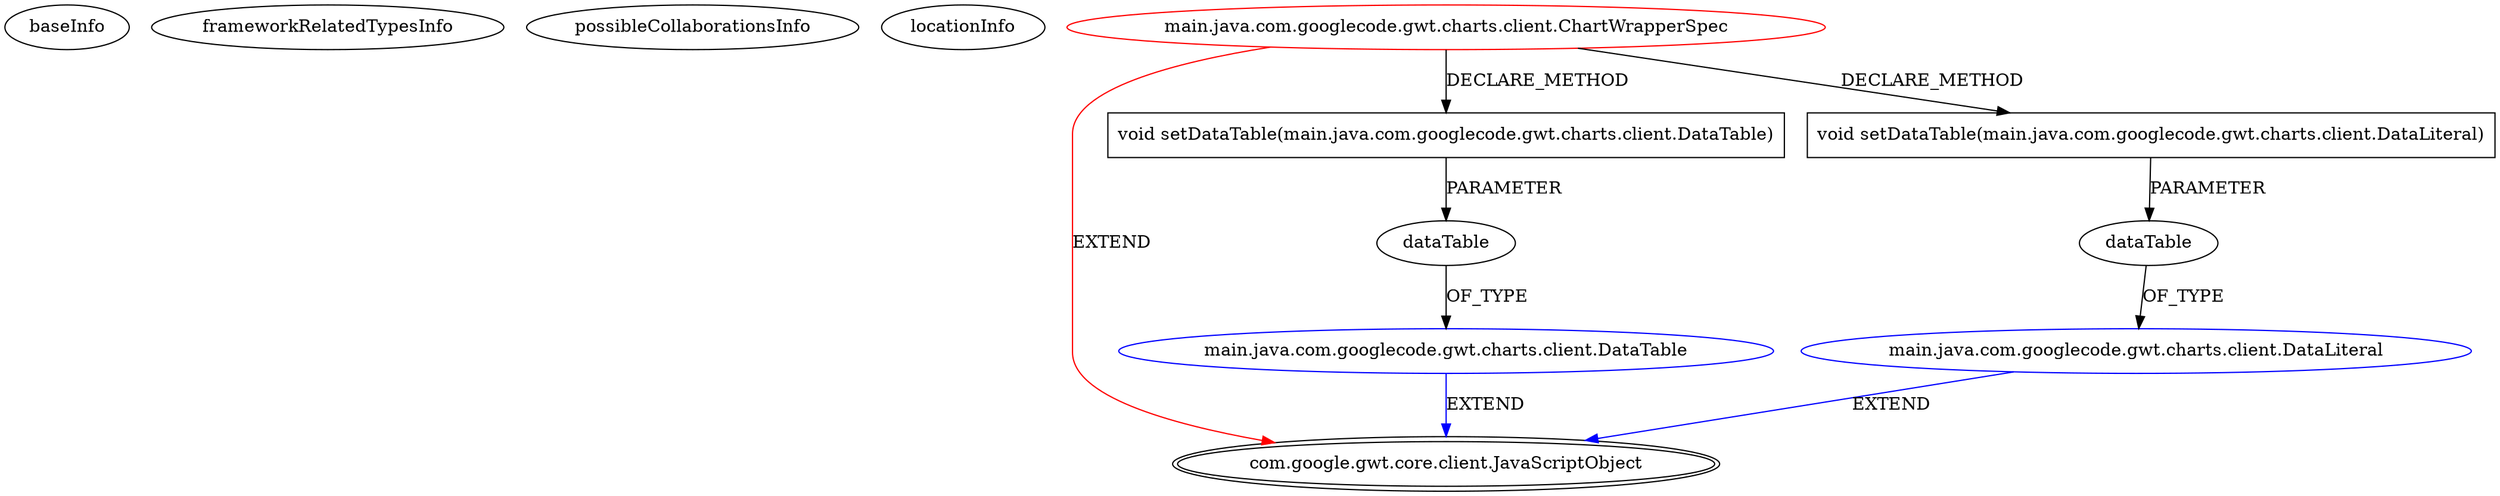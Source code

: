 digraph {
baseInfo[graphId=3213,category="extension_graph",isAnonymous=false,possibleRelation=true]
frameworkRelatedTypesInfo[0="com.google.gwt.core.client.JavaScriptObject"]
possibleCollaborationsInfo[0="3213~CLIENT_METHOD_DECLARATION-PARAMETER_DECLARATION-~com.google.gwt.core.client.JavaScriptObject ~com.google.gwt.core.client.JavaScriptObject ~false~false"]
locationInfo[projectName="jnorthrup-gwt-charts",filePath="/jnorthrup-gwt-charts/gwt-charts-master/gwt-charts/src/main/java/com/googlecode/gwt/charts/client/ChartWrapperSpec.java",contextSignature="ChartWrapperSpec",graphId="3213"]
0[label="main.java.com.googlecode.gwt.charts.client.ChartWrapperSpec",vertexType="ROOT_CLIENT_CLASS_DECLARATION",isFrameworkType=false,color=red]
1[label="com.google.gwt.core.client.JavaScriptObject",vertexType="FRAMEWORK_CLASS_TYPE",isFrameworkType=true,peripheries=2]
12[label="void setDataTable(main.java.com.googlecode.gwt.charts.client.DataTable)",vertexType="CLIENT_METHOD_DECLARATION",isFrameworkType=false,shape=box]
13[label="dataTable",vertexType="PARAMETER_DECLARATION",isFrameworkType=false]
14[label="main.java.com.googlecode.gwt.charts.client.DataTable",vertexType="REFERENCE_CLIENT_CLASS_DECLARATION",isFrameworkType=false,color=blue]
16[label="void setDataTable(main.java.com.googlecode.gwt.charts.client.DataLiteral)",vertexType="CLIENT_METHOD_DECLARATION",isFrameworkType=false,shape=box]
17[label="dataTable",vertexType="PARAMETER_DECLARATION",isFrameworkType=false]
18[label="main.java.com.googlecode.gwt.charts.client.DataLiteral",vertexType="REFERENCE_CLIENT_CLASS_DECLARATION",isFrameworkType=false,color=blue]
0->1[label="EXTEND",color=red]
0->12[label="DECLARE_METHOD"]
14->1[label="EXTEND",color=blue]
13->14[label="OF_TYPE"]
12->13[label="PARAMETER"]
0->16[label="DECLARE_METHOD"]
18->1[label="EXTEND",color=blue]
17->18[label="OF_TYPE"]
16->17[label="PARAMETER"]
}
